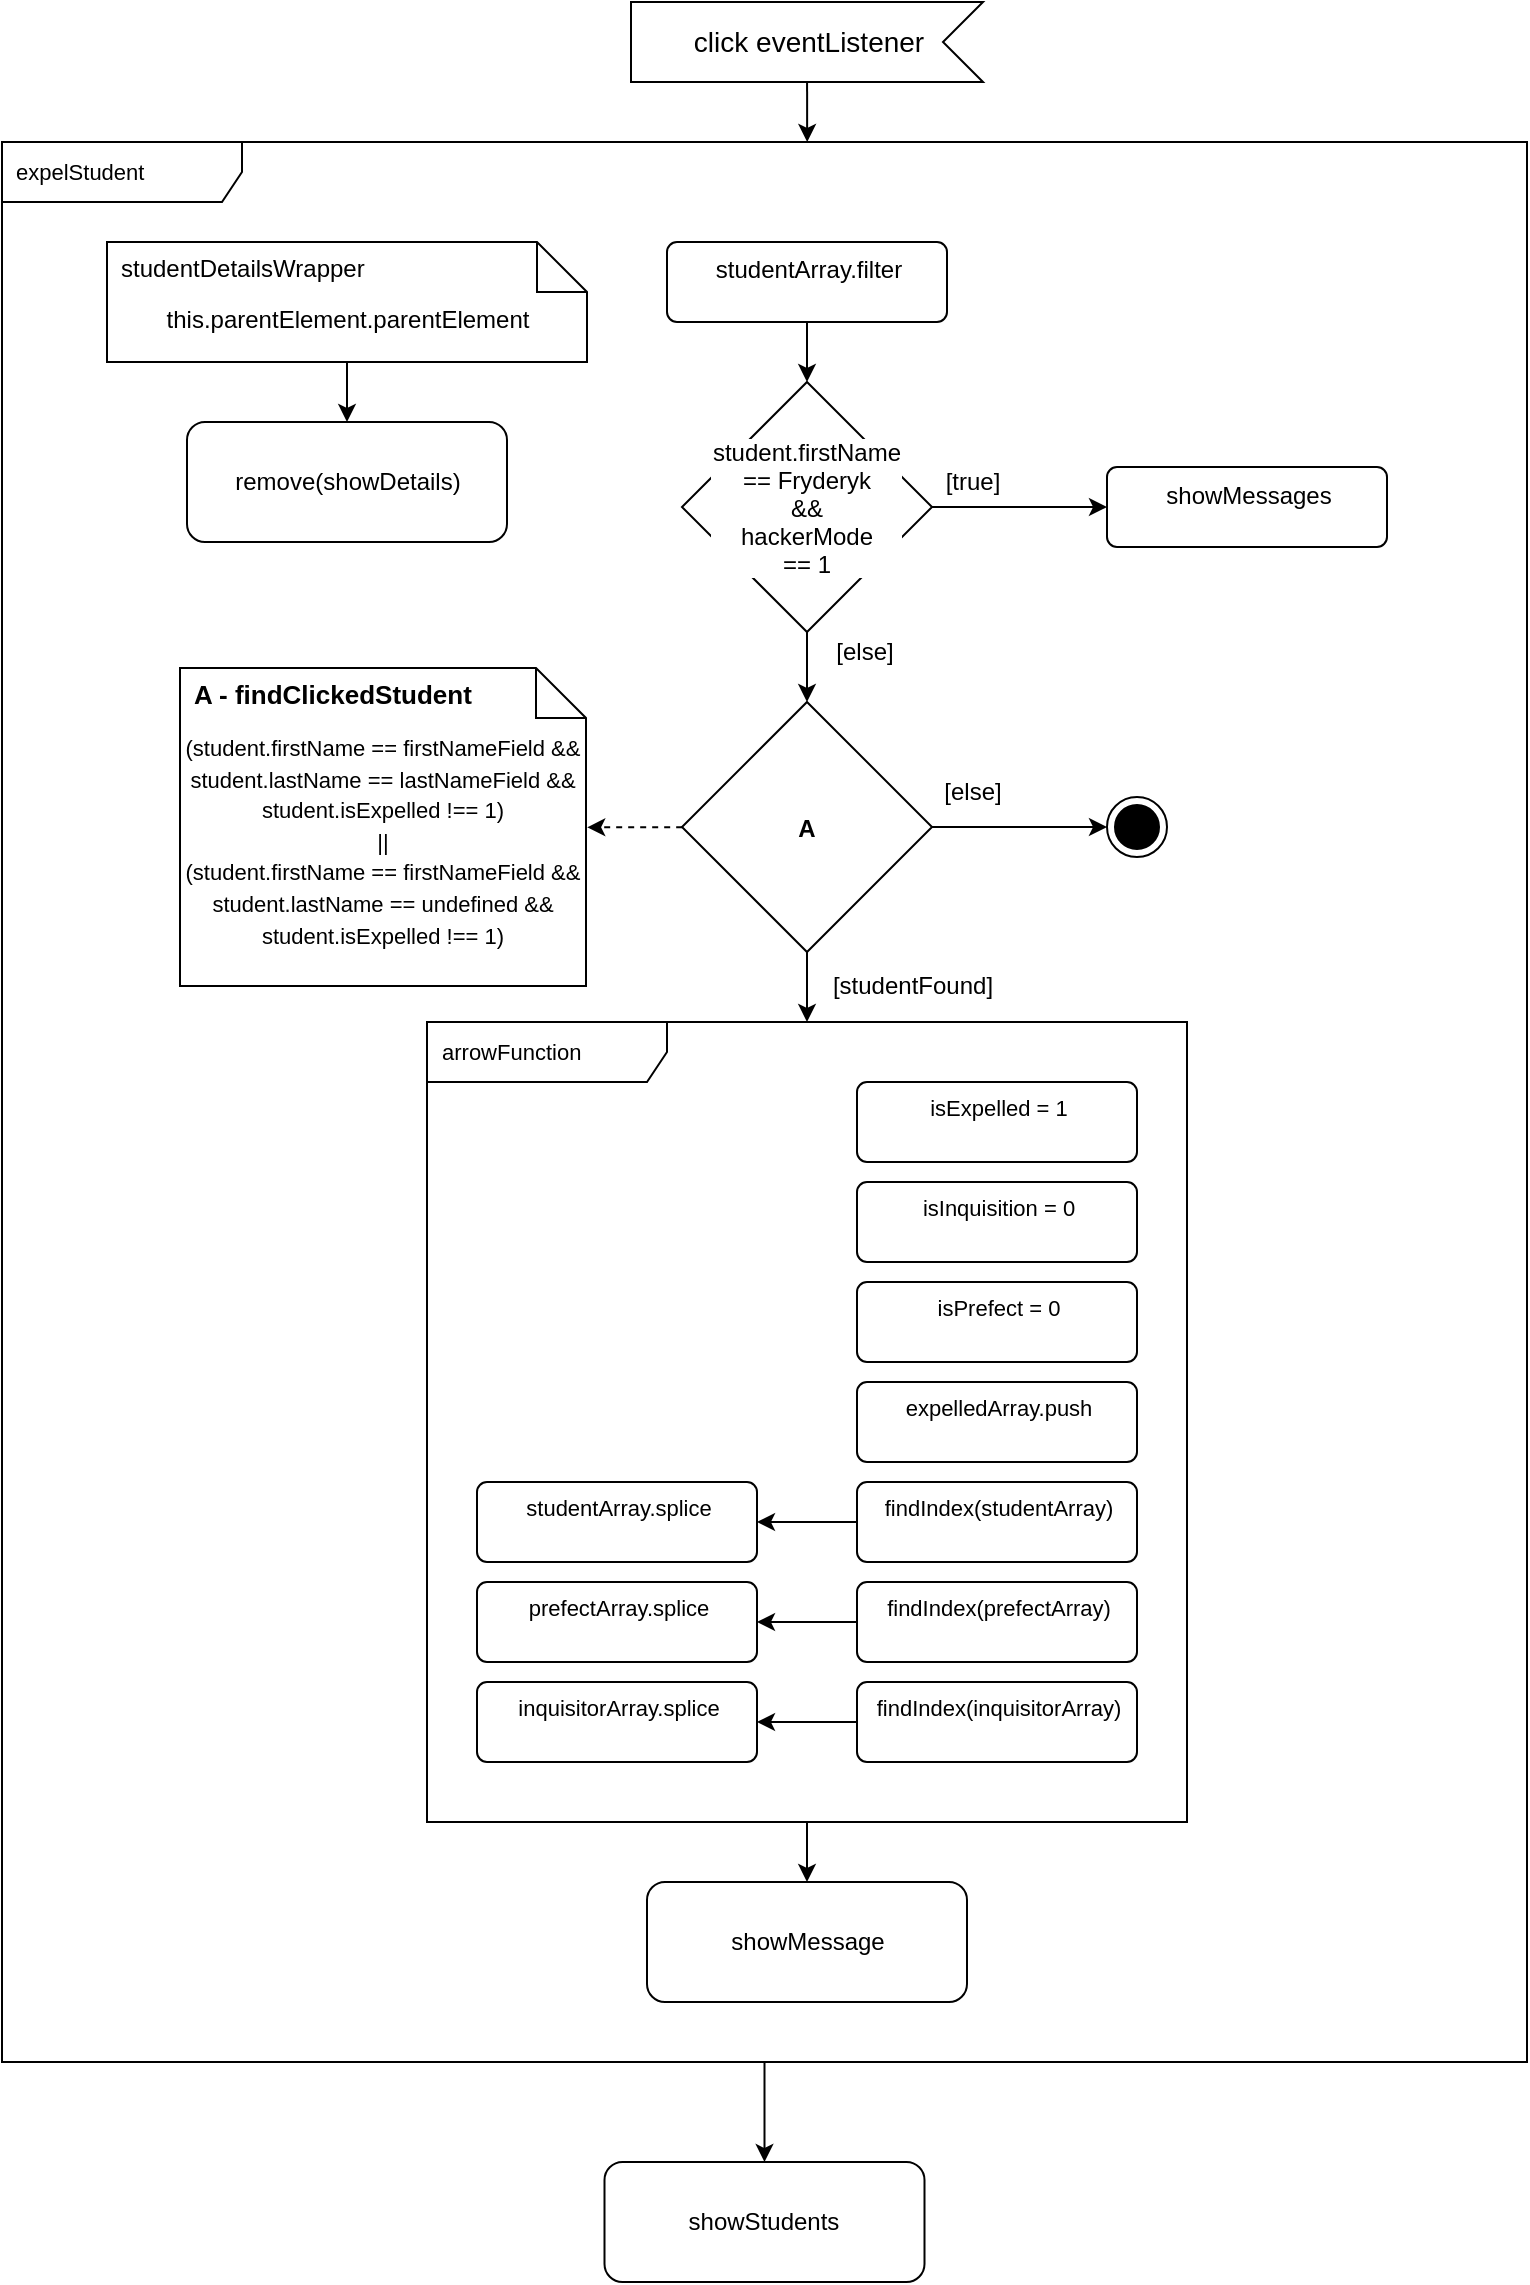 <mxfile>
    <diagram id="Ik3NYxnuBobwv1HHpMor" name="Page-1">
        <mxGraphModel dx="253" dy="296" grid="1" gridSize="10" guides="1" tooltips="1" connect="1" arrows="1" fold="1" page="1" pageScale="1" pageWidth="827" pageHeight="1169" math="0" shadow="0">
            <root>
                <mxCell id="0"/>
                <mxCell id="1" parent="0"/>
                <mxCell id="43" value="expelStudent" style="shape=umlFrame;whiteSpace=wrap;html=1;width=120;height=30;boundedLbl=1;verticalAlign=middle;align=left;spacingLeft=5;labelBackgroundColor=default;fontSize=11;" parent="1" vertex="1">
                    <mxGeometry x="31" y="70" width="762.5" height="960" as="geometry"/>
                </mxCell>
                <mxCell id="39" style="edgeStyle=none;html=1;entryX=0.5;entryY=0;entryDx=0;entryDy=0;fontSize=11;" parent="1" source="37" target="38" edge="1">
                    <mxGeometry relative="1" as="geometry"/>
                </mxCell>
                <mxCell id="37" value="arrowFunction" style="shape=umlFrame;whiteSpace=wrap;html=1;width=120;height=30;boundedLbl=1;verticalAlign=middle;align=left;spacingLeft=5;labelBackgroundColor=default;fontSize=11;" parent="1" vertex="1">
                    <mxGeometry x="243.5" y="510" width="380" height="400" as="geometry"/>
                </mxCell>
                <mxCell id="8" style="edgeStyle=none;html=1;entryX=0.5;entryY=0;entryDx=0;entryDy=0;" parent="1" source="3" target="7" edge="1">
                    <mxGeometry relative="1" as="geometry"/>
                </mxCell>
                <mxCell id="3" value="this.parentElement.parentElement" style="shape=note2;boundedLbl=1;whiteSpace=wrap;html=1;size=25;verticalAlign=top;align=center;" parent="1" vertex="1">
                    <mxGeometry x="83.5" y="120" width="240" height="60" as="geometry"/>
                </mxCell>
                <mxCell id="4" value="studentDetailsWrapper" style="resizeWidth=1;part=1;strokeColor=none;fillColor=none;align=left;spacingLeft=5;" parent="3" vertex="1">
                    <mxGeometry width="240" height="25" relative="1" as="geometry"/>
                </mxCell>
                <mxCell id="6" style="edgeStyle=none;html=1;entryX=0.528;entryY=0;entryDx=0;entryDy=0;entryPerimeter=0;" parent="1" source="5" target="43" edge="1">
                    <mxGeometry relative="1" as="geometry">
                        <mxPoint x="354.5" y="60" as="targetPoint"/>
                    </mxGeometry>
                </mxCell>
                <mxCell id="5" value="click eventListener" style="html=1;shape=mxgraph.infographic.ribbonSimple;notch1=20;notch2=0;align=center;verticalAlign=middle;fontSize=14;fontStyle=0;flipH=1;" parent="1" vertex="1">
                    <mxGeometry x="345.5" width="176" height="40" as="geometry"/>
                </mxCell>
                <mxCell id="7" value="remove(showDetails)" style="rounded=1;whiteSpace=wrap;html=1;" parent="1" vertex="1">
                    <mxGeometry x="123.5" y="210" width="160" height="60" as="geometry"/>
                </mxCell>
                <mxCell id="12" style="edgeStyle=none;html=1;entryX=0.5;entryY=0;entryDx=0;entryDy=0;" parent="1" source="9" target="11" edge="1">
                    <mxGeometry relative="1" as="geometry"/>
                </mxCell>
                <mxCell id="9" value="studentArray.filter" style="html=1;align=center;verticalAlign=top;rounded=1;absoluteArcSize=1;arcSize=10;dashed=0;" parent="1" vertex="1">
                    <mxGeometry x="363.5" y="120" width="140" height="40" as="geometry"/>
                </mxCell>
                <mxCell id="13" style="edgeStyle=none;html=1;fontSize=12;entryX=0;entryY=0.5;entryDx=0;entryDy=0;" parent="1" source="11" target="14" edge="1">
                    <mxGeometry relative="1" as="geometry">
                        <mxPoint x="553.5" y="253" as="targetPoint"/>
                    </mxGeometry>
                </mxCell>
                <mxCell id="18" style="edgeStyle=none;html=1;entryX=0.5;entryY=0;entryDx=0;entryDy=0;fontSize=12;" parent="1" source="11" target="17" edge="1">
                    <mxGeometry relative="1" as="geometry"/>
                </mxCell>
                <mxCell id="11" value="student.firstName&#10;== Fryderyk&#10;&amp;&amp;&#10;hackerMode&#10;== 1" style="rhombus;fontSize=12;labelBackgroundColor=default;" parent="1" vertex="1">
                    <mxGeometry x="371" y="190" width="125" height="125" as="geometry"/>
                </mxCell>
                <mxCell id="14" value="showMessages" style="html=1;align=center;verticalAlign=top;rounded=1;absoluteArcSize=1;arcSize=10;dashed=0;" parent="1" vertex="1">
                    <mxGeometry x="583.5" y="232.5" width="140" height="40" as="geometry"/>
                </mxCell>
                <mxCell id="15" value="[true]" style="text;html=1;align=center;verticalAlign=middle;resizable=0;points=[];autosize=1;strokeColor=none;fillColor=none;fontSize=12;" parent="1" vertex="1">
                    <mxGeometry x="496" y="230" width="40" height="20" as="geometry"/>
                </mxCell>
                <mxCell id="16" value="[else]" style="text;html=1;align=center;verticalAlign=middle;resizable=0;points=[];autosize=1;strokeColor=none;fillColor=none;fontSize=12;" parent="1" vertex="1">
                    <mxGeometry x="441.5" y="315" width="40" height="20" as="geometry"/>
                </mxCell>
                <mxCell id="26" style="edgeStyle=none;html=1;fontSize=11;" parent="1" source="17" edge="1">
                    <mxGeometry relative="1" as="geometry">
                        <mxPoint x="433.5" y="510.0" as="targetPoint"/>
                    </mxGeometry>
                </mxCell>
                <mxCell id="40" style="edgeStyle=none;html=1;fontSize=11;entryX=0;entryY=0.5;entryDx=0;entryDy=0;" parent="1" source="17" target="41" edge="1">
                    <mxGeometry relative="1" as="geometry">
                        <mxPoint x="563.5" y="413" as="targetPoint"/>
                    </mxGeometry>
                </mxCell>
                <mxCell id="49" style="edgeStyle=none;html=1;entryX=1.003;entryY=0.501;entryDx=0;entryDy=0;entryPerimeter=0;fontSize=11;dashed=1;" parent="1" source="17" target="21" edge="1">
                    <mxGeometry relative="1" as="geometry"/>
                </mxCell>
                <mxCell id="17" value="A" style="rhombus;fontSize=12;labelBackgroundColor=default;fontStyle=1" parent="1" vertex="1">
                    <mxGeometry x="371" y="350" width="125" height="125" as="geometry"/>
                </mxCell>
                <mxCell id="21" value="&lt;font style=&quot;font-size: 11px&quot;&gt;(student.firstName == firstNameField &amp;amp;&amp;amp;&lt;br&gt;student.lastName == lastNameField &amp;amp;&amp;amp;&lt;br&gt;student.isExpelled !== 1)&lt;br&gt;||&lt;br&gt;(student.firstName == firstNameField &amp;amp;&amp;amp; student.lastName == undefined &amp;amp;&amp;amp;&lt;br&gt;student.isExpelled !== 1)&lt;/font&gt;" style="shape=note2;boundedLbl=1;whiteSpace=wrap;html=1;size=25;verticalAlign=top;align=center;labelBackgroundColor=default;fontSize=13;" parent="1" vertex="1">
                    <mxGeometry x="120" y="333" width="203" height="159" as="geometry"/>
                </mxCell>
                <mxCell id="22" value="A - findClickedStudent" style="resizeWidth=1;part=1;strokeColor=none;fillColor=none;align=left;spacingLeft=5;labelBackgroundColor=default;fontSize=13;fontStyle=1;labelBorderColor=none;" parent="21" vertex="1">
                    <mxGeometry width="203.0" height="25" relative="1" as="geometry"/>
                </mxCell>
                <mxCell id="23" value="isExpelled = 1" style="html=1;align=center;verticalAlign=top;rounded=1;absoluteArcSize=1;arcSize=10;dashed=0;labelBackgroundColor=default;fontSize=11;" parent="1" vertex="1">
                    <mxGeometry x="458.5" y="540" width="140" height="40" as="geometry"/>
                </mxCell>
                <mxCell id="24" value="isInquisition = 0" style="html=1;align=center;verticalAlign=top;rounded=1;absoluteArcSize=1;arcSize=10;dashed=0;labelBackgroundColor=default;fontSize=11;" parent="1" vertex="1">
                    <mxGeometry x="458.5" y="590" width="140" height="40" as="geometry"/>
                </mxCell>
                <mxCell id="25" value="isPrefect = 0" style="html=1;align=center;verticalAlign=top;rounded=1;absoluteArcSize=1;arcSize=10;dashed=0;labelBackgroundColor=default;fontSize=11;" parent="1" vertex="1">
                    <mxGeometry x="458.5" y="640" width="140" height="40" as="geometry"/>
                </mxCell>
                <mxCell id="27" value="expelledArray.push" style="html=1;align=center;verticalAlign=top;rounded=1;absoluteArcSize=1;arcSize=10;dashed=0;labelBackgroundColor=default;fontSize=11;" parent="1" vertex="1">
                    <mxGeometry x="458.5" y="690" width="140" height="40" as="geometry"/>
                </mxCell>
                <mxCell id="36" style="edgeStyle=none;html=1;entryX=1;entryY=0.5;entryDx=0;entryDy=0;fontSize=11;" parent="1" source="28" target="31" edge="1">
                    <mxGeometry relative="1" as="geometry"/>
                </mxCell>
                <mxCell id="28" value="findIndex(studentArray)" style="html=1;align=center;verticalAlign=top;rounded=1;absoluteArcSize=1;arcSize=10;dashed=0;labelBackgroundColor=default;fontSize=11;" parent="1" vertex="1">
                    <mxGeometry x="458.5" y="740" width="140" height="40" as="geometry"/>
                </mxCell>
                <mxCell id="35" style="edgeStyle=none;html=1;entryX=1;entryY=0.5;entryDx=0;entryDy=0;fontSize=11;" parent="1" source="29" target="32" edge="1">
                    <mxGeometry relative="1" as="geometry"/>
                </mxCell>
                <mxCell id="29" value="findIndex(prefectArray)" style="html=1;align=center;verticalAlign=top;rounded=1;absoluteArcSize=1;arcSize=10;dashed=0;labelBackgroundColor=default;fontSize=11;" parent="1" vertex="1">
                    <mxGeometry x="458.5" y="790" width="140" height="40" as="geometry"/>
                </mxCell>
                <mxCell id="34" style="edgeStyle=none;html=1;entryX=1;entryY=0.5;entryDx=0;entryDy=0;fontSize=11;" parent="1" source="30" target="33" edge="1">
                    <mxGeometry relative="1" as="geometry"/>
                </mxCell>
                <mxCell id="30" value="findIndex(inquisitorArray)" style="html=1;align=center;verticalAlign=top;rounded=1;absoluteArcSize=1;arcSize=10;dashed=0;labelBackgroundColor=default;fontSize=11;" parent="1" vertex="1">
                    <mxGeometry x="458.5" y="840" width="140" height="40" as="geometry"/>
                </mxCell>
                <mxCell id="31" value="studentArray.splice" style="html=1;align=center;verticalAlign=top;rounded=1;absoluteArcSize=1;arcSize=10;dashed=0;labelBackgroundColor=default;fontSize=11;" parent="1" vertex="1">
                    <mxGeometry x="268.5" y="740" width="140" height="40" as="geometry"/>
                </mxCell>
                <mxCell id="32" value="prefectArray.splice" style="html=1;align=center;verticalAlign=top;rounded=1;absoluteArcSize=1;arcSize=10;dashed=0;labelBackgroundColor=default;fontSize=11;" parent="1" vertex="1">
                    <mxGeometry x="268.5" y="790" width="140" height="40" as="geometry"/>
                </mxCell>
                <mxCell id="33" value="inquisitorArray.splice" style="html=1;align=center;verticalAlign=top;rounded=1;absoluteArcSize=1;arcSize=10;dashed=0;labelBackgroundColor=default;fontSize=11;" parent="1" vertex="1">
                    <mxGeometry x="268.5" y="840" width="140" height="40" as="geometry"/>
                </mxCell>
                <mxCell id="38" value="showMessage" style="rounded=1;whiteSpace=wrap;html=1;" parent="1" vertex="1">
                    <mxGeometry x="353.5" y="940" width="160" height="60" as="geometry"/>
                </mxCell>
                <mxCell id="41" value="" style="ellipse;html=1;shape=endState;fillColor=#000000;strokeColor=#000000;labelBackgroundColor=default;fontSize=11;" parent="1" vertex="1">
                    <mxGeometry x="583.5" y="397.5" width="30" height="30" as="geometry"/>
                </mxCell>
                <mxCell id="44" style="edgeStyle=none;html=1;fontSize=11;entryX=0.5;entryY=0;entryDx=0;entryDy=0;" parent="1" source="43" target="46" edge="1">
                    <mxGeometry relative="1" as="geometry">
                        <mxPoint x="412.5" y="1070" as="targetPoint"/>
                    </mxGeometry>
                </mxCell>
                <mxCell id="46" value="showStudents" style="rounded=1;whiteSpace=wrap;html=1;" parent="1" vertex="1">
                    <mxGeometry x="332.25" y="1080" width="160" height="60" as="geometry"/>
                </mxCell>
                <mxCell id="47" value="[else]" style="text;html=1;align=center;verticalAlign=middle;resizable=0;points=[];autosize=1;strokeColor=none;fillColor=none;fontSize=12;" parent="1" vertex="1">
                    <mxGeometry x="496" y="384.5" width="40" height="20" as="geometry"/>
                </mxCell>
                <mxCell id="48" value="[studentFound]" style="text;html=1;align=center;verticalAlign=middle;resizable=0;points=[];autosize=1;strokeColor=none;fillColor=none;fontSize=12;" parent="1" vertex="1">
                    <mxGeometry x="436" y="482" width="100" height="20" as="geometry"/>
                </mxCell>
            </root>
        </mxGraphModel>
    </diagram>
</mxfile>